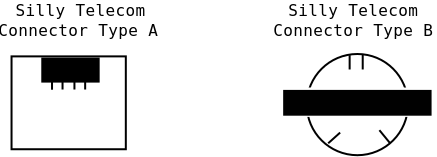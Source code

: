 <?xml version="1.0"?>
<diagram xmlns:dia="http://www.lysator.liu.se/~alla/dia/">
  <diagramdata>
    <attribute name="background">
      <color val="#ffffff"/>
    </attribute>
    <attribute name="paper">
      <composite type="paper">
        <attribute name="name">
          <string>#A4#</string>
        </attribute>
        <attribute name="tmargin">
          <real val="2.82"/>
        </attribute>
        <attribute name="bmargin">
          <real val="2.82"/>
        </attribute>
        <attribute name="lmargin">
          <real val="2.82"/>
        </attribute>
        <attribute name="rmargin">
          <real val="2.82"/>
        </attribute>
        <attribute name="is_portrait">
          <boolean val="true"/>
        </attribute>
        <attribute name="scaling">
          <real val="1"/>
        </attribute>
      </composite>
    </attribute>
  </diagramdata>
  <layer name="Background" visible="true">
    <object type="Standard - Ellipse" version="0" id="O0">
      <attribute name="obj_pos">
        <point val="18.512,4.881"/>
      </attribute>
      <attribute name="obj_bb">
        <rectangle val="18.462,4.831;23.621,9.99"/>
      </attribute>
      <attribute name="elem_corner">
        <point val="18.512,4.881"/>
      </attribute>
      <attribute name="elem_width">
        <real val="5.06"/>
      </attribute>
      <attribute name="elem_height">
        <real val="5.06"/>
      </attribute>
    </object>
    <object type="Standard - Box" version="0" id="O1">
      <attribute name="obj_pos">
        <point val="17.321,6.607"/>
      </attribute>
      <attribute name="obj_bb">
        <rectangle val="17.271,6.557;24.991,8.026"/>
      </attribute>
      <attribute name="elem_corner">
        <point val="17.321,6.607"/>
      </attribute>
      <attribute name="elem_width">
        <real val="7.619"/>
      </attribute>
      <attribute name="elem_height">
        <real val="1.369"/>
      </attribute>
      <attribute name="border_width">
        <real val="0.1"/>
      </attribute>
      <attribute name="border_color">
        <color val="#ffffff"/>
      </attribute>
      <attribute name="inner_color">
        <color val="#fffefe"/>
      </attribute>
      <attribute name="show_background">
        <boolean val="true"/>
      </attribute>
    </object>
    <object type="Standard - Box" version="0" id="O2">
      <attribute name="obj_pos">
        <point val="17.381,6.726"/>
      </attribute>
      <attribute name="obj_bb">
        <rectangle val="17.331,6.676;24.752,7.967"/>
      </attribute>
      <attribute name="elem_corner">
        <point val="17.381,6.726"/>
      </attribute>
      <attribute name="elem_width">
        <real val="7.321"/>
      </attribute>
      <attribute name="elem_height">
        <real val="1.19"/>
      </attribute>
      <attribute name="border_width">
        <real val="0.1"/>
      </attribute>
      <attribute name="border_color">
        <color val="#010101"/>
      </attribute>
      <attribute name="inner_color">
        <color val="#010101"/>
      </attribute>
      <attribute name="show_background">
        <boolean val="true"/>
      </attribute>
    </object>
    <object type="Standard - Box" version="0" id="O3">
      <attribute name="obj_pos">
        <point val="3.75,5"/>
      </attribute>
      <attribute name="obj_bb">
        <rectangle val="3.7,4.95;9.514,9.693"/>
      </attribute>
      <attribute name="elem_corner">
        <point val="3.75,5"/>
      </attribute>
      <attribute name="elem_width">
        <real val="5.714"/>
      </attribute>
      <attribute name="elem_height">
        <real val="4.643"/>
      </attribute>
      <attribute name="show_background">
        <boolean val="true"/>
      </attribute>
    </object>
    <object type="Standard - Text" version="0" id="O4">
      <attribute name="obj_pos">
        <point val="7.083,2.976"/>
      </attribute>
      <attribute name="obj_bb">
        <rectangle val="2.135,2.233;12.031,4.233"/>
      </attribute>
      <attribute name="text">
        <composite type="text">
          <attribute name="string">
            <string>#Silly Telecom
Connector Type A#</string>
          </attribute>
          <attribute name="font">
            <font name="Courier"/>
          </attribute>
          <attribute name="height">
            <real val="1"/>
          </attribute>
          <attribute name="pos">
            <point val="7.083,2.976"/>
          </attribute>
          <attribute name="color">
            <color val="#000000"/>
          </attribute>
          <attribute name="alignment">
            <enum val="1"/>
          </attribute>
        </composite>
      </attribute>
    </object>
    <object type="Standard - Text" version="0" id="O5">
      <attribute name="obj_pos">
        <point val="20.833,2.976"/>
      </attribute>
      <attribute name="obj_bb">
        <rectangle val="15.885,2.233;25.781,4.233"/>
      </attribute>
      <attribute name="text">
        <composite type="text">
          <attribute name="string">
            <string>#Silly Telecom
Connector Type B#</string>
          </attribute>
          <attribute name="font">
            <font name="Courier"/>
          </attribute>
          <attribute name="height">
            <real val="1"/>
          </attribute>
          <attribute name="pos">
            <point val="20.833,2.976"/>
          </attribute>
          <attribute name="color">
            <color val="#000000"/>
          </attribute>
          <attribute name="alignment">
            <enum val="1"/>
          </attribute>
        </composite>
      </attribute>
    </object>
    <object type="Standard - Box" version="0" id="O6">
      <attribute name="obj_pos">
        <point val="5.357,5.179"/>
      </attribute>
      <attribute name="obj_bb">
        <rectangle val="5.237,5.059;8.156,6.31"/>
      </attribute>
      <attribute name="elem_corner">
        <point val="5.357,5.179"/>
      </attribute>
      <attribute name="elem_width">
        <real val="2.679"/>
      </attribute>
      <attribute name="elem_height">
        <real val="1.012"/>
      </attribute>
      <attribute name="border_width">
        <real val="0.24"/>
      </attribute>
      <attribute name="inner_color">
        <color val="#000000"/>
      </attribute>
      <attribute name="show_background">
        <boolean val="true"/>
      </attribute>
    </object>
    <object type="Standard - Line" version="0" id="O7">
      <attribute name="obj_pos">
        <point val="5.774,5.893"/>
      </attribute>
      <attribute name="obj_bb">
        <rectangle val="5.724,5.843;5.824,6.717"/>
      </attribute>
      <attribute name="conn_endpoints">
        <point val="5.774,5.893"/>
        <point val="5.774,6.667"/>
      </attribute>
    </object>
    <object type="Standard - Line" version="0" id="O8">
      <attribute name="obj_pos">
        <point val="6.3,5.883"/>
      </attribute>
      <attribute name="obj_bb">
        <rectangle val="6.25,5.833;6.35,6.707"/>
      </attribute>
      <attribute name="conn_endpoints">
        <point val="6.3,5.883"/>
        <point val="6.3,6.657"/>
      </attribute>
    </object>
    <object type="Standard - Line" version="0" id="O9">
      <attribute name="obj_pos">
        <point val="6.895,5.883"/>
      </attribute>
      <attribute name="obj_bb">
        <rectangle val="6.845,5.833;6.945,6.707"/>
      </attribute>
      <attribute name="conn_endpoints">
        <point val="6.895,5.883"/>
        <point val="6.895,6.657"/>
      </attribute>
    </object>
    <object type="Standard - Line" version="0" id="O10">
      <attribute name="obj_pos">
        <point val="7.431,5.883"/>
      </attribute>
      <attribute name="obj_bb">
        <rectangle val="7.381,5.833;7.481,6.707"/>
      </attribute>
      <attribute name="conn_endpoints">
        <point val="7.431,5.883"/>
        <point val="7.431,6.657"/>
      </attribute>
    </object>
    <object type="Standard - Line" version="0" id="O11">
      <attribute name="obj_pos">
        <point val="20.655,4.94"/>
      </attribute>
      <attribute name="obj_bb">
        <rectangle val="20.605,4.89;20.705,5.705"/>
      </attribute>
      <attribute name="conn_endpoints">
        <point val="20.655,4.94"/>
        <point val="20.655,5.655"/>
      </attribute>
    </object>
    <object type="Standard - Line" version="0" id="O12">
      <attribute name="obj_pos">
        <point val="21.309,4.881"/>
      </attribute>
      <attribute name="obj_bb">
        <rectangle val="21.259,4.831;21.36,5.705"/>
      </attribute>
      <attribute name="conn_endpoints">
        <point val="21.309,4.881"/>
        <point val="21.309,5.655"/>
      </attribute>
    </object>
    <object type="Standard - Line" version="0" id="O13">
      <attribute name="obj_pos">
        <point val="19.583,9.345"/>
      </attribute>
      <attribute name="obj_bb">
        <rectangle val="19.533,8.76;20.229,9.395"/>
      </attribute>
      <attribute name="conn_endpoints">
        <point val="19.583,9.345"/>
        <point val="20.179,8.81"/>
      </attribute>
    </object>
    <object type="Standard - Line" version="0" id="O14">
      <attribute name="obj_pos">
        <point val="22.679,9.345"/>
      </attribute>
      <attribute name="obj_bb">
        <rectangle val="22.093,8.64;22.729,9.395"/>
      </attribute>
      <attribute name="conn_endpoints">
        <point val="22.679,9.345"/>
        <point val="22.143,8.69"/>
      </attribute>
    </object>
  </layer>
</diagram>
